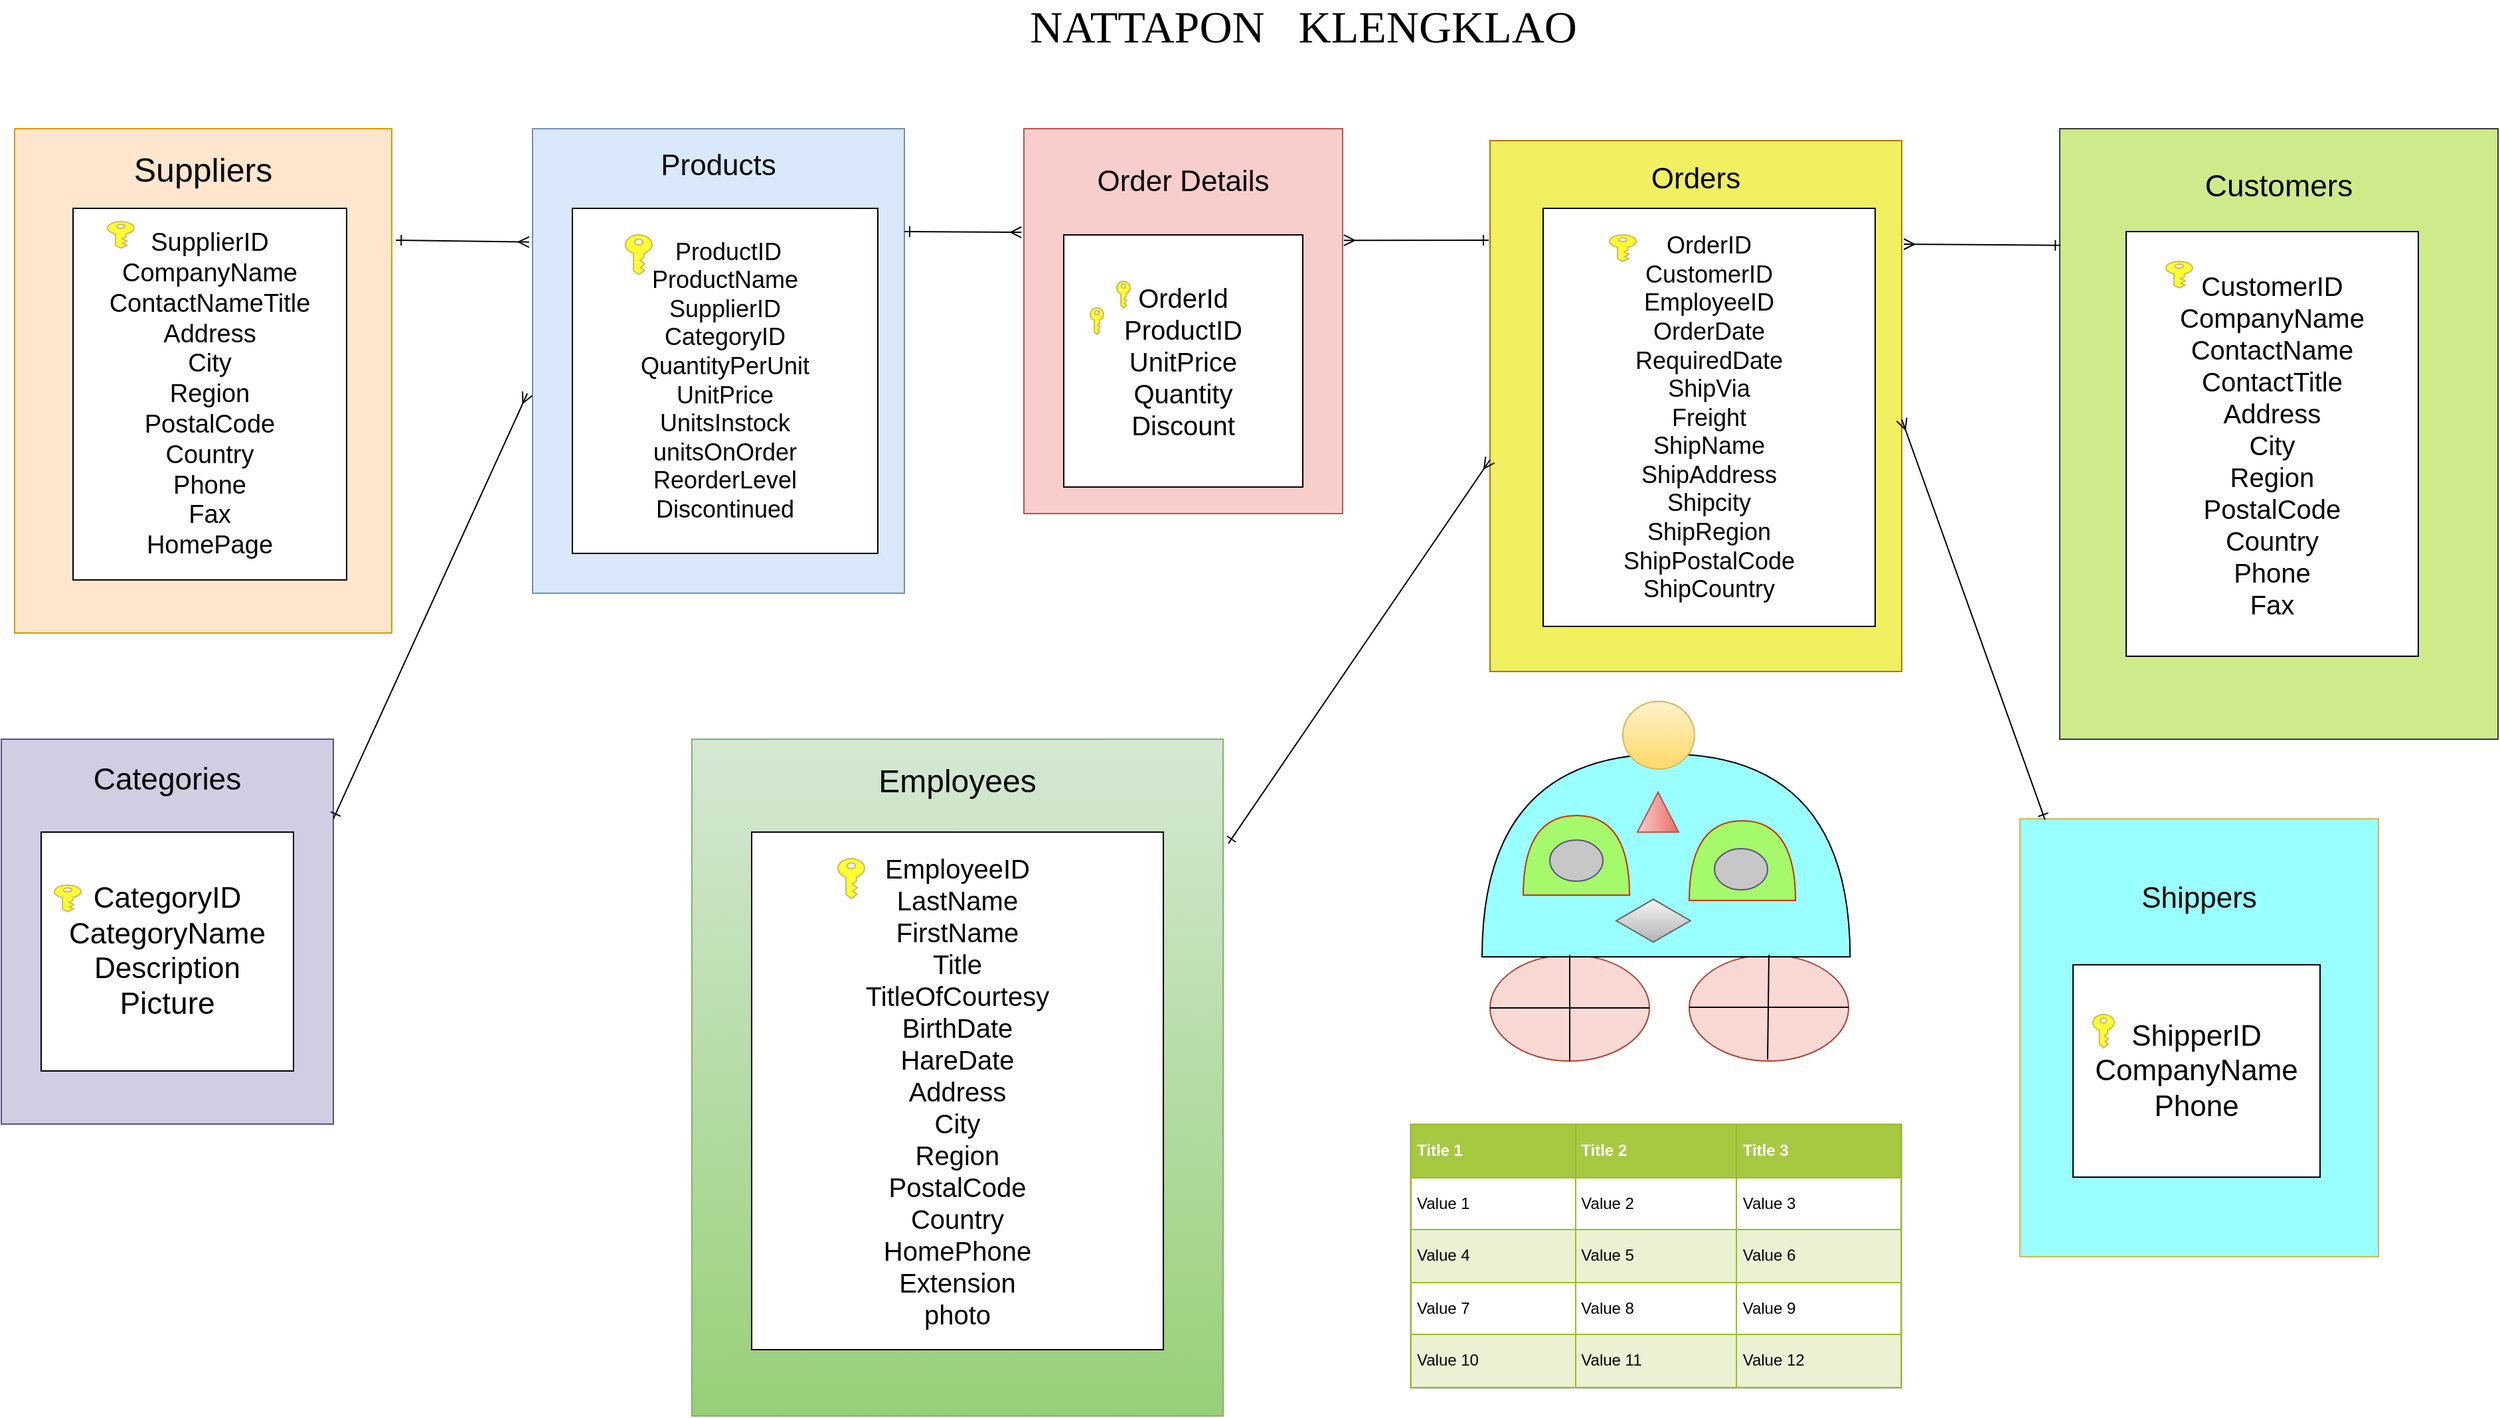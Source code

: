 <mxfile version="14.4.3" type="github">
  <diagram id="C5RBs43oDa-KdzZeNtuy" name="Page-1">
    <mxGraphModel dx="1552" dy="1932" grid="1" gridSize="10" guides="1" tooltips="1" connect="1" arrows="1" fold="1" page="1" pageScale="1" pageWidth="827" pageHeight="1169" math="0" shadow="0">
      <root>
        <mxCell id="WIyWlLk6GJQsqaUBKTNV-0" />
        <mxCell id="WIyWlLk6GJQsqaUBKTNV-1" parent="WIyWlLk6GJQsqaUBKTNV-0" />
        <mxCell id="t3ygeQTU_5rc4qZ34IZP-57" value="" style="shape=table;html=1;whiteSpace=wrap;startSize=0;container=1;collapsible=0;childLayout=tableLayout;fillColor=#cdeb8b;strokeColor=#36393d;" parent="WIyWlLk6GJQsqaUBKTNV-1" vertex="1">
          <mxGeometry x="1720" y="-1019" width="330" height="460" as="geometry" />
        </mxCell>
        <mxCell id="t3ygeQTU_5rc4qZ34IZP-58" value="" style="shape=partialRectangle;html=1;whiteSpace=wrap;collapsible=0;dropTarget=0;pointerEvents=0;fillColor=none;top=0;left=0;bottom=0;right=0;points=[[0,0.5],[1,0.5]];portConstraint=eastwest;" parent="t3ygeQTU_5rc4qZ34IZP-57" vertex="1">
          <mxGeometry width="330" height="460" as="geometry" />
        </mxCell>
        <mxCell id="t3ygeQTU_5rc4qZ34IZP-59" value="&lt;font&gt;&lt;font&gt;&lt;font style=&quot;font-size: 23px&quot;&gt;Customers&lt;br&gt;&lt;/font&gt;&lt;br&gt;&lt;br&gt;&lt;br&gt;&lt;br&gt;&lt;br&gt;&lt;br&gt;&lt;br&gt;&lt;br&gt;&lt;br&gt;&lt;br&gt;&lt;/font&gt;&lt;br&gt;&lt;br&gt;&lt;br&gt;&lt;br&gt;&lt;br&gt;&lt;br&gt;&lt;br&gt;&lt;br&gt;&lt;br&gt;&lt;br&gt;&lt;br&gt;&lt;br&gt;&lt;br&gt;&lt;br&gt;&lt;br&gt;&lt;br&gt;&lt;/font&gt;" style="shape=partialRectangle;html=1;whiteSpace=wrap;connectable=0;overflow=hidden;fillColor=none;top=0;left=0;bottom=0;right=0;" parent="t3ygeQTU_5rc4qZ34IZP-58" vertex="1">
          <mxGeometry width="330" height="460" as="geometry" />
        </mxCell>
        <mxCell id="t3ygeQTU_5rc4qZ34IZP-51" value="" style="shape=table;html=1;whiteSpace=wrap;startSize=0;container=1;collapsible=0;childLayout=tableLayout;fillColor=#f8cecc;strokeColor=#b85450;" parent="WIyWlLk6GJQsqaUBKTNV-1" vertex="1">
          <mxGeometry x="940" y="-1019" width="240" height="290" as="geometry" />
        </mxCell>
        <mxCell id="t3ygeQTU_5rc4qZ34IZP-52" value="" style="shape=partialRectangle;html=1;whiteSpace=wrap;collapsible=0;dropTarget=0;pointerEvents=0;fillColor=none;top=0;left=0;bottom=0;right=0;points=[[0,0.5],[1,0.5]];portConstraint=eastwest;" parent="t3ygeQTU_5rc4qZ34IZP-51" vertex="1">
          <mxGeometry width="240" height="290" as="geometry" />
        </mxCell>
        <mxCell id="t3ygeQTU_5rc4qZ34IZP-53" value="&lt;font style=&quot;font-size: 22px&quot;&gt;Order Details&lt;br&gt;&lt;br&gt;&lt;br&gt;&lt;br&gt;&lt;br&gt;&lt;br&gt;&lt;br&gt;&lt;br&gt;&lt;br&gt;&lt;/font&gt;" style="shape=partialRectangle;html=1;whiteSpace=wrap;connectable=0;overflow=hidden;fillColor=none;top=0;left=0;bottom=0;right=0;" parent="t3ygeQTU_5rc4qZ34IZP-52" vertex="1">
          <mxGeometry width="240" height="290" as="geometry" />
        </mxCell>
        <mxCell id="t3ygeQTU_5rc4qZ34IZP-42" value="" style="shape=table;html=1;whiteSpace=wrap;startSize=0;container=1;collapsible=0;childLayout=tableLayout;fillColor=#ffe6cc;strokeColor=#d79b00;" parent="WIyWlLk6GJQsqaUBKTNV-1" vertex="1">
          <mxGeometry x="180" y="-1019" width="284" height="380" as="geometry" />
        </mxCell>
        <mxCell id="t3ygeQTU_5rc4qZ34IZP-43" value="" style="shape=partialRectangle;html=1;whiteSpace=wrap;collapsible=0;dropTarget=0;pointerEvents=0;fillColor=none;top=0;left=0;bottom=0;right=0;points=[[0,0.5],[1,0.5]];portConstraint=eastwest;" parent="t3ygeQTU_5rc4qZ34IZP-42" vertex="1">
          <mxGeometry width="284" height="380" as="geometry" />
        </mxCell>
        <mxCell id="t3ygeQTU_5rc4qZ34IZP-44" value="&lt;font style=&quot;font-size: 25px&quot;&gt;Suppliers&lt;br&gt;&lt;br&gt;&lt;br&gt;&lt;/font&gt;&lt;br&gt;&lt;br&gt;&lt;br&gt;&lt;br&gt;&lt;br&gt;&lt;br&gt;&lt;br&gt;&lt;br&gt;&lt;br&gt;&lt;br&gt;&lt;br&gt;&lt;br&gt;&lt;br&gt;&lt;br&gt;&lt;br&gt;&lt;br&gt;&lt;br&gt;&lt;br&gt;" style="shape=partialRectangle;html=1;whiteSpace=wrap;connectable=0;overflow=hidden;fillColor=none;top=0;left=0;bottom=0;right=0;" parent="t3ygeQTU_5rc4qZ34IZP-43" vertex="1">
          <mxGeometry width="284" height="380" as="geometry" />
        </mxCell>
        <mxCell id="t3ygeQTU_5rc4qZ34IZP-39" value="" style="shape=table;html=1;whiteSpace=wrap;startSize=0;container=1;collapsible=0;childLayout=tableLayout;strokeColor=#BD7000;fontColor=#ffffff;fillColor=#F0F060;" parent="WIyWlLk6GJQsqaUBKTNV-1" vertex="1">
          <mxGeometry x="1291" y="-1010" width="310" height="400" as="geometry" />
        </mxCell>
        <mxCell id="t3ygeQTU_5rc4qZ34IZP-40" value="" style="shape=partialRectangle;html=1;whiteSpace=wrap;collapsible=0;dropTarget=0;pointerEvents=0;fillColor=none;top=0;left=0;bottom=0;right=0;points=[[0,0.5],[1,0.5]];portConstraint=eastwest;" parent="t3ygeQTU_5rc4qZ34IZP-39" vertex="1">
          <mxGeometry width="310" height="400" as="geometry" />
        </mxCell>
        <mxCell id="t3ygeQTU_5rc4qZ34IZP-41" value="&lt;font style=&quot;font-size: 22px&quot;&gt;Orders&lt;br&gt;&lt;br&gt;&lt;br&gt;&lt;br&gt;&lt;br&gt;&lt;br&gt;&lt;br&gt;&lt;br&gt;&lt;br&gt;&lt;br&gt;&lt;br&gt;&lt;br&gt;&lt;br&gt;&lt;br&gt;&lt;/font&gt;" style="shape=partialRectangle;html=1;whiteSpace=wrap;connectable=0;overflow=hidden;fillColor=none;top=0;left=0;bottom=0;right=0;" parent="t3ygeQTU_5rc4qZ34IZP-40" vertex="1">
          <mxGeometry width="310" height="400" as="geometry" />
        </mxCell>
        <mxCell id="t3ygeQTU_5rc4qZ34IZP-32" value="" style="shape=table;html=1;whiteSpace=wrap;startSize=0;container=1;collapsible=0;childLayout=tableLayout;fillColor=#dae8fc;strokeColor=#6c8ebf;" parent="WIyWlLk6GJQsqaUBKTNV-1" vertex="1">
          <mxGeometry x="570" y="-1019" width="280" height="350" as="geometry" />
        </mxCell>
        <mxCell id="t3ygeQTU_5rc4qZ34IZP-33" value="" style="shape=partialRectangle;html=1;whiteSpace=wrap;collapsible=0;dropTarget=0;pointerEvents=0;fillColor=none;top=0;left=0;bottom=0;right=0;points=[[0,0.5],[1,0.5]];portConstraint=eastwest;" parent="t3ygeQTU_5rc4qZ34IZP-32" vertex="1">
          <mxGeometry width="280" height="350" as="geometry" />
        </mxCell>
        <mxCell id="t3ygeQTU_5rc4qZ34IZP-34" value="&lt;font&gt;&lt;font style=&quot;font-size: 22px&quot;&gt;Products&lt;br&gt;&lt;br&gt;&lt;br&gt;&lt;br&gt;&lt;/font&gt;&lt;br&gt;&lt;br&gt;&lt;br&gt;&lt;br&gt;&lt;br&gt;&lt;br&gt;&lt;br&gt;&lt;br&gt;&lt;br&gt;&lt;br&gt;&lt;br&gt;&lt;br&gt;&lt;br&gt;&lt;br&gt;&lt;br&gt;&lt;/font&gt;" style="shape=partialRectangle;html=1;whiteSpace=wrap;connectable=0;overflow=hidden;fillColor=none;top=0;left=0;bottom=0;right=0;" parent="t3ygeQTU_5rc4qZ34IZP-33" vertex="1">
          <mxGeometry width="280" height="350" as="geometry" />
        </mxCell>
        <mxCell id="t3ygeQTU_5rc4qZ34IZP-22" value="" style="shape=table;html=1;whiteSpace=wrap;startSize=0;container=1;collapsible=0;childLayout=tableLayout;" parent="WIyWlLk6GJQsqaUBKTNV-1" vertex="1">
          <mxGeometry x="224" y="-959" width="206" height="280" as="geometry" />
        </mxCell>
        <mxCell id="t3ygeQTU_5rc4qZ34IZP-25" value="" style="shape=partialRectangle;html=1;whiteSpace=wrap;collapsible=0;dropTarget=0;pointerEvents=0;fillColor=none;top=0;left=0;bottom=0;right=0;points=[[0,0.5],[1,0.5]];portConstraint=eastwest;" parent="t3ygeQTU_5rc4qZ34IZP-22" vertex="1">
          <mxGeometry width="206" height="280" as="geometry" />
        </mxCell>
        <mxCell id="t3ygeQTU_5rc4qZ34IZP-26" value="&lt;font style=&quot;font-size: 19px&quot;&gt;SupplierID&lt;br&gt;CompanyName&lt;br&gt;ContactNameTitle&lt;br&gt;Address&lt;br&gt;City&lt;br&gt;Region&lt;br&gt;PostalCode&lt;br&gt;Country&lt;br&gt;Phone&lt;br&gt;Fax&lt;br&gt;HomePage&lt;/font&gt;" style="shape=partialRectangle;html=1;whiteSpace=wrap;connectable=0;overflow=hidden;fillColor=none;top=0;left=0;bottom=0;right=0;" parent="t3ygeQTU_5rc4qZ34IZP-25" vertex="1">
          <mxGeometry width="206" height="280" as="geometry" />
        </mxCell>
        <mxCell id="t3ygeQTU_5rc4qZ34IZP-1" value="" style="pointerEvents=1;shadow=0;dashed=0;html=1;strokeColor=#d6b656;labelPosition=center;verticalLabelPosition=bottom;verticalAlign=top;outlineConnect=0;align=center;shape=mxgraph.office.security.key_permissions;fillColor=#FFFF33;rotation=0;" parent="WIyWlLk6GJQsqaUBKTNV-1" vertex="1">
          <mxGeometry x="250" y="-949" width="20" height="20" as="geometry" />
        </mxCell>
        <mxCell id="t3ygeQTU_5rc4qZ34IZP-27" value="" style="shape=table;html=1;whiteSpace=wrap;startSize=0;container=1;collapsible=0;childLayout=tableLayout;" parent="WIyWlLk6GJQsqaUBKTNV-1" vertex="1">
          <mxGeometry x="600" y="-959" width="230" height="260" as="geometry" />
        </mxCell>
        <mxCell id="t3ygeQTU_5rc4qZ34IZP-28" value="" style="shape=partialRectangle;html=1;whiteSpace=wrap;collapsible=0;dropTarget=0;pointerEvents=0;fillColor=none;top=0;left=0;bottom=0;right=0;points=[[0,0.5],[1,0.5]];portConstraint=eastwest;" parent="t3ygeQTU_5rc4qZ34IZP-27" vertex="1">
          <mxGeometry width="230" height="260" as="geometry" />
        </mxCell>
        <mxCell id="t3ygeQTU_5rc4qZ34IZP-29" value="&lt;font style=&quot;font-size: 18px&quot;&gt;&amp;nbsp;&lt;font style=&quot;font-size: 18px&quot;&gt;ProductID&lt;br&gt;ProductName&lt;br&gt;SupplierID&lt;br&gt;CategoryID&lt;br&gt;QuantityPerUnit&lt;br&gt;UnitPrice&lt;br&gt;UnitsInstock&lt;br&gt;unitsOnOrder&lt;br&gt;ReorderLevel&lt;br&gt;Discontinued&lt;/font&gt;&lt;/font&gt;" style="shape=partialRectangle;html=1;whiteSpace=wrap;connectable=0;overflow=hidden;fillColor=none;top=0;left=0;bottom=0;right=0;" parent="t3ygeQTU_5rc4qZ34IZP-28" vertex="1">
          <mxGeometry width="230" height="260" as="geometry" />
        </mxCell>
        <mxCell id="t3ygeQTU_5rc4qZ34IZP-30" value="" style="pointerEvents=1;shadow=0;dashed=0;html=1;strokeColor=#d6b656;labelPosition=center;verticalLabelPosition=bottom;verticalAlign=top;outlineConnect=0;align=center;shape=mxgraph.office.security.key_permissions;fillColor=#FFFF33;rotation=0;" parent="WIyWlLk6GJQsqaUBKTNV-1" vertex="1">
          <mxGeometry x="640" y="-939" width="20" height="30" as="geometry" />
        </mxCell>
        <mxCell id="t3ygeQTU_5rc4qZ34IZP-35" value="" style="shape=table;html=1;whiteSpace=wrap;startSize=0;container=1;collapsible=0;childLayout=tableLayout;" parent="WIyWlLk6GJQsqaUBKTNV-1" vertex="1">
          <mxGeometry x="1331" y="-959" width="250" height="315" as="geometry" />
        </mxCell>
        <mxCell id="t3ygeQTU_5rc4qZ34IZP-36" value="" style="shape=partialRectangle;html=1;whiteSpace=wrap;collapsible=0;dropTarget=0;pointerEvents=0;fillColor=none;top=0;left=0;bottom=0;right=0;points=[[0,0.5],[1,0.5]];portConstraint=eastwest;" parent="t3ygeQTU_5rc4qZ34IZP-35" vertex="1">
          <mxGeometry width="250" height="315" as="geometry" />
        </mxCell>
        <mxCell id="t3ygeQTU_5rc4qZ34IZP-37" value="&lt;font style=&quot;font-size: 18px&quot;&gt;OrderID&lt;br&gt;CustomerID&lt;br&gt;EmployeeID&lt;br&gt;OrderDate&lt;br&gt;RequiredDate&lt;br&gt;ShipVia&lt;br&gt;Freight&lt;br&gt;ShipName&lt;br&gt;ShipAddress&lt;br&gt;Shipcity&lt;br&gt;ShipRegion&lt;br&gt;ShipPostalCode&lt;br&gt;ShipCountry&lt;/font&gt;" style="shape=partialRectangle;html=1;whiteSpace=wrap;connectable=0;overflow=hidden;fillColor=none;top=0;left=0;bottom=0;right=0;" parent="t3ygeQTU_5rc4qZ34IZP-36" vertex="1">
          <mxGeometry width="250" height="315" as="geometry" />
        </mxCell>
        <mxCell id="t3ygeQTU_5rc4qZ34IZP-38" value="" style="pointerEvents=1;shadow=0;dashed=0;html=1;strokeColor=#d6b656;labelPosition=center;verticalLabelPosition=bottom;verticalAlign=top;outlineConnect=0;align=center;shape=mxgraph.office.security.key_permissions;fillColor=#FFFF33;rotation=0;" parent="WIyWlLk6GJQsqaUBKTNV-1" vertex="1">
          <mxGeometry x="1381" y="-939" width="20" height="20" as="geometry" />
        </mxCell>
        <mxCell id="t3ygeQTU_5rc4qZ34IZP-46" value="" style="shape=table;html=1;whiteSpace=wrap;startSize=0;container=1;collapsible=0;childLayout=tableLayout;" parent="WIyWlLk6GJQsqaUBKTNV-1" vertex="1">
          <mxGeometry x="970" y="-939" width="180" height="190" as="geometry" />
        </mxCell>
        <mxCell id="t3ygeQTU_5rc4qZ34IZP-47" value="" style="shape=partialRectangle;html=1;whiteSpace=wrap;collapsible=0;dropTarget=0;pointerEvents=0;fillColor=none;top=0;left=0;bottom=0;right=0;points=[[0,0.5],[1,0.5]];portConstraint=eastwest;" parent="t3ygeQTU_5rc4qZ34IZP-46" vertex="1">
          <mxGeometry width="180" height="190" as="geometry" />
        </mxCell>
        <mxCell id="t3ygeQTU_5rc4qZ34IZP-48" value="&lt;font style=&quot;font-size: 20px&quot;&gt;OrderId&lt;br&gt;ProductID&lt;br&gt;UnitPrice&lt;br&gt;Quantity&lt;br&gt;Discount&lt;/font&gt;" style="shape=partialRectangle;html=1;whiteSpace=wrap;connectable=0;overflow=hidden;fillColor=none;top=0;left=0;bottom=0;right=0;" parent="t3ygeQTU_5rc4qZ34IZP-47" vertex="1">
          <mxGeometry width="180" height="190" as="geometry" />
        </mxCell>
        <mxCell id="t3ygeQTU_5rc4qZ34IZP-49" value="" style="pointerEvents=1;shadow=0;dashed=0;html=1;strokeColor=#d6b656;labelPosition=center;verticalLabelPosition=bottom;verticalAlign=top;outlineConnect=0;align=center;shape=mxgraph.office.security.key_permissions;fillColor=#FFFF33;rotation=0;" parent="WIyWlLk6GJQsqaUBKTNV-1" vertex="1">
          <mxGeometry x="1010" y="-904" width="10" height="20" as="geometry" />
        </mxCell>
        <mxCell id="t3ygeQTU_5rc4qZ34IZP-50" value="" style="pointerEvents=1;shadow=0;dashed=0;html=1;strokeColor=#d6b656;labelPosition=center;verticalLabelPosition=bottom;verticalAlign=top;outlineConnect=0;align=center;shape=mxgraph.office.security.key_permissions;fillColor=#FFFF33;rotation=0;" parent="WIyWlLk6GJQsqaUBKTNV-1" vertex="1">
          <mxGeometry x="990" y="-884" width="10" height="20" as="geometry" />
        </mxCell>
        <mxCell id="t3ygeQTU_5rc4qZ34IZP-54" value="" style="shape=table;html=1;whiteSpace=wrap;startSize=0;container=1;collapsible=0;childLayout=tableLayout;" parent="WIyWlLk6GJQsqaUBKTNV-1" vertex="1">
          <mxGeometry x="1770" y="-941.5" width="220" height="320" as="geometry" />
        </mxCell>
        <mxCell id="t3ygeQTU_5rc4qZ34IZP-55" value="" style="shape=partialRectangle;html=1;whiteSpace=wrap;collapsible=0;dropTarget=0;pointerEvents=0;fillColor=none;top=0;left=0;bottom=0;right=0;points=[[0,0.5],[1,0.5]];portConstraint=eastwest;" parent="t3ygeQTU_5rc4qZ34IZP-54" vertex="1">
          <mxGeometry width="220" height="320" as="geometry" />
        </mxCell>
        <mxCell id="t3ygeQTU_5rc4qZ34IZP-56" value="&lt;font style=&quot;font-size: 20px&quot;&gt;CustomerID&lt;br&gt;CompanyName&lt;br&gt;ContactName&lt;br&gt;ContactTitle&lt;br&gt;Address&lt;br&gt;City&lt;br&gt;Region&lt;br&gt;PostalCode&lt;br&gt;Country&lt;br&gt;Phone&lt;br&gt;Fax&lt;/font&gt;" style="shape=partialRectangle;html=1;whiteSpace=wrap;connectable=0;overflow=hidden;fillColor=none;top=0;left=0;bottom=0;right=0;" parent="t3ygeQTU_5rc4qZ34IZP-55" vertex="1">
          <mxGeometry width="220" height="320" as="geometry" />
        </mxCell>
        <mxCell id="t3ygeQTU_5rc4qZ34IZP-60" value="" style="pointerEvents=1;shadow=0;dashed=0;html=1;strokeColor=#d6b656;labelPosition=center;verticalLabelPosition=bottom;verticalAlign=top;outlineConnect=0;align=center;shape=mxgraph.office.security.key_permissions;fillColor=#FFFF33;rotation=0;" parent="WIyWlLk6GJQsqaUBKTNV-1" vertex="1">
          <mxGeometry x="1800" y="-919" width="20" height="20" as="geometry" />
        </mxCell>
        <mxCell id="CzJj4sPSurfQgOKD12u9-1" value="" style="shape=table;html=1;whiteSpace=wrap;startSize=0;container=1;collapsible=0;childLayout=tableLayout;fillColor=#d0cee2;strokeColor=#56517e;" vertex="1" parent="WIyWlLk6GJQsqaUBKTNV-1">
          <mxGeometry x="170" y="-559" width="250" height="290" as="geometry" />
        </mxCell>
        <mxCell id="CzJj4sPSurfQgOKD12u9-2" value="" style="shape=partialRectangle;html=1;whiteSpace=wrap;collapsible=0;dropTarget=0;pointerEvents=0;fillColor=none;top=0;left=0;bottom=0;right=0;points=[[0,0.5],[1,0.5]];portConstraint=eastwest;" vertex="1" parent="CzJj4sPSurfQgOKD12u9-1">
          <mxGeometry width="250" height="290" as="geometry" />
        </mxCell>
        <mxCell id="CzJj4sPSurfQgOKD12u9-3" value="&lt;font&gt;&lt;font style=&quot;font-size: 23px&quot;&gt;Categories&lt;br&gt;&lt;/font&gt;&lt;br&gt;&lt;br&gt;&lt;br&gt;&lt;br&gt;&lt;br&gt;&lt;br&gt;&lt;br&gt;&lt;br&gt;&lt;br&gt;&lt;br&gt;&lt;br&gt;&lt;br&gt;&lt;br&gt;&lt;br&gt;&lt;br&gt;&lt;br&gt;&lt;/font&gt;" style="shape=partialRectangle;html=1;whiteSpace=wrap;connectable=0;overflow=hidden;fillColor=none;top=0;left=0;bottom=0;right=0;" vertex="1" parent="CzJj4sPSurfQgOKD12u9-2">
          <mxGeometry width="250" height="290" as="geometry" />
        </mxCell>
        <mxCell id="CzJj4sPSurfQgOKD12u9-4" value="" style="shape=table;html=1;whiteSpace=wrap;startSize=0;container=1;collapsible=0;childLayout=tableLayout;" vertex="1" parent="WIyWlLk6GJQsqaUBKTNV-1">
          <mxGeometry x="200" y="-489" width="190" height="180" as="geometry" />
        </mxCell>
        <mxCell id="CzJj4sPSurfQgOKD12u9-5" value="" style="shape=partialRectangle;html=1;whiteSpace=wrap;collapsible=0;dropTarget=0;pointerEvents=0;fillColor=none;top=0;left=0;bottom=0;right=0;points=[[0,0.5],[1,0.5]];portConstraint=eastwest;" vertex="1" parent="CzJj4sPSurfQgOKD12u9-4">
          <mxGeometry width="190" height="180" as="geometry" />
        </mxCell>
        <mxCell id="CzJj4sPSurfQgOKD12u9-6" value="&lt;font&gt;&lt;span style=&quot;text-align: left&quot;&gt;&lt;font style=&quot;font-size: 22px&quot;&gt;CategoryID&lt;/font&gt;&lt;/span&gt;&lt;br&gt;&lt;span style=&quot;text-align: left&quot;&gt;&lt;font style=&quot;font-size: 22px&quot;&gt;CategoryName&lt;/font&gt;&lt;/span&gt;&lt;br&gt;&lt;span style=&quot;text-align: left&quot;&gt;&lt;font style=&quot;font-size: 22px&quot;&gt;Description&lt;/font&gt;&lt;/span&gt;&lt;br&gt;&lt;span style=&quot;text-align: left&quot;&gt;&lt;font style=&quot;font-size: 23px&quot;&gt;Picture&lt;/font&gt;&lt;/span&gt;&lt;br&gt;&lt;/font&gt;" style="shape=partialRectangle;html=1;whiteSpace=wrap;connectable=0;overflow=hidden;fillColor=none;top=0;left=0;bottom=0;right=0;" vertex="1" parent="CzJj4sPSurfQgOKD12u9-5">
          <mxGeometry width="190" height="180" as="geometry" />
        </mxCell>
        <mxCell id="CzJj4sPSurfQgOKD12u9-7" value="" style="pointerEvents=1;shadow=0;dashed=0;html=1;strokeColor=#d6b656;labelPosition=center;verticalLabelPosition=bottom;verticalAlign=top;outlineConnect=0;align=center;shape=mxgraph.office.security.key_permissions;fillColor=#FFFF33;rotation=0;" vertex="1" parent="WIyWlLk6GJQsqaUBKTNV-1">
          <mxGeometry x="210" y="-449" width="20" height="20" as="geometry" />
        </mxCell>
        <mxCell id="CzJj4sPSurfQgOKD12u9-9" value="" style="shape=table;html=1;whiteSpace=wrap;startSize=0;container=1;collapsible=0;childLayout=tableLayout;gradientColor=#97d077;fillColor=#d5e8d4;strokeColor=#82b366;" vertex="1" parent="WIyWlLk6GJQsqaUBKTNV-1">
          <mxGeometry x="690" y="-559" width="400" height="510" as="geometry" />
        </mxCell>
        <mxCell id="CzJj4sPSurfQgOKD12u9-10" value="" style="shape=partialRectangle;html=1;whiteSpace=wrap;collapsible=0;dropTarget=0;pointerEvents=0;fillColor=none;top=0;left=0;bottom=0;right=0;points=[[0,0.5],[1,0.5]];portConstraint=eastwest;" vertex="1" parent="CzJj4sPSurfQgOKD12u9-9">
          <mxGeometry width="400" height="510" as="geometry" />
        </mxCell>
        <mxCell id="CzJj4sPSurfQgOKD12u9-11" value="&lt;font&gt;&lt;font style=&quot;font-size: 24px&quot;&gt;Employees&lt;br&gt;&lt;br&gt;&lt;br&gt;&lt;br&gt;&lt;/font&gt;&lt;br&gt;&lt;br&gt;&lt;br&gt;&lt;br&gt;&lt;br&gt;&lt;br&gt;&lt;br&gt;&lt;br&gt;&lt;br&gt;&lt;br&gt;&lt;br&gt;&lt;br&gt;&lt;br&gt;&lt;br&gt;&lt;br&gt;&lt;br&gt;&lt;br&gt;&lt;br&gt;&lt;br&gt;&lt;br&gt;&lt;br&gt;&lt;br&gt;&lt;br&gt;&lt;br&gt;&lt;br&gt;&lt;/font&gt;" style="shape=partialRectangle;html=1;whiteSpace=wrap;connectable=0;overflow=hidden;fillColor=none;top=0;left=0;bottom=0;right=0;" vertex="1" parent="CzJj4sPSurfQgOKD12u9-10">
          <mxGeometry width="400" height="510" as="geometry" />
        </mxCell>
        <mxCell id="CzJj4sPSurfQgOKD12u9-12" value="" style="shape=table;html=1;whiteSpace=wrap;startSize=0;container=1;collapsible=0;childLayout=tableLayout;" vertex="1" parent="WIyWlLk6GJQsqaUBKTNV-1">
          <mxGeometry x="735" y="-489" width="310" height="390" as="geometry" />
        </mxCell>
        <mxCell id="CzJj4sPSurfQgOKD12u9-13" value="" style="shape=partialRectangle;html=1;whiteSpace=wrap;collapsible=0;dropTarget=0;pointerEvents=0;fillColor=none;top=0;left=0;bottom=0;right=0;points=[[0,0.5],[1,0.5]];portConstraint=eastwest;" vertex="1" parent="CzJj4sPSurfQgOKD12u9-12">
          <mxGeometry width="310" height="390" as="geometry" />
        </mxCell>
        <mxCell id="CzJj4sPSurfQgOKD12u9-14" value="&lt;font style=&quot;font-size: 20px&quot;&gt;&lt;span style=&quot;text-align: left&quot;&gt;EmployeeID&lt;br&gt;&lt;/span&gt;&lt;span style=&quot;text-align: left&quot;&gt;LastName&lt;br&gt;&lt;/span&gt;&lt;span style=&quot;text-align: left&quot;&gt;FirstName&lt;br&gt;&lt;/span&gt;&lt;span style=&quot;text-align: left&quot;&gt;Title&lt;br&gt;&lt;/span&gt;&lt;span style=&quot;text-align: left&quot;&gt;TitleOfCourtesy&lt;br&gt;&lt;/span&gt;&lt;span style=&quot;text-align: left&quot;&gt;BirthDate&lt;br&gt;&lt;/span&gt;&lt;span style=&quot;text-align: left&quot;&gt;HareDate&lt;br&gt;&lt;/span&gt;&lt;span style=&quot;text-align: left&quot;&gt;Address&lt;br&gt;&lt;/span&gt;&lt;span style=&quot;text-align: left&quot;&gt;City&lt;br&gt;&lt;/span&gt;&lt;span style=&quot;text-align: left&quot;&gt;Region&lt;br&gt;&lt;/span&gt;&lt;span style=&quot;text-align: left&quot;&gt;PostalCode&lt;br&gt;&lt;/span&gt;&lt;span style=&quot;text-align: left&quot;&gt;Country&lt;br&gt;&lt;/span&gt;&lt;span style=&quot;text-align: left&quot;&gt;HomePhone&lt;br&gt;&lt;/span&gt;&lt;span style=&quot;text-align: left&quot;&gt;Extension&lt;br&gt;&lt;/span&gt;&lt;span style=&quot;text-align: left&quot;&gt;photo&lt;/span&gt;&lt;/font&gt;&lt;span style=&quot;font-weight: 700 ; text-align: left&quot;&gt;&lt;br&gt;&lt;/span&gt;" style="shape=partialRectangle;html=1;whiteSpace=wrap;connectable=0;overflow=hidden;fillColor=none;top=0;left=0;bottom=0;right=0;" vertex="1" parent="CzJj4sPSurfQgOKD12u9-13">
          <mxGeometry width="310" height="390" as="geometry" />
        </mxCell>
        <mxCell id="CzJj4sPSurfQgOKD12u9-15" value="" style="pointerEvents=1;shadow=0;dashed=0;html=1;strokeColor=#d6b656;labelPosition=center;verticalLabelPosition=bottom;verticalAlign=top;outlineConnect=0;align=center;shape=mxgraph.office.security.key_permissions;fillColor=#FFFF33;rotation=0;" vertex="1" parent="WIyWlLk6GJQsqaUBKTNV-1">
          <mxGeometry x="800" y="-469" width="20" height="30" as="geometry" />
        </mxCell>
        <mxCell id="CzJj4sPSurfQgOKD12u9-16" value="" style="shape=table;html=1;whiteSpace=wrap;startSize=0;container=1;collapsible=0;childLayout=tableLayout;strokeColor=#d6b656;fillColor=#99FFFF;" vertex="1" parent="WIyWlLk6GJQsqaUBKTNV-1">
          <mxGeometry x="1690" y="-499" width="270" height="330" as="geometry" />
        </mxCell>
        <mxCell id="CzJj4sPSurfQgOKD12u9-17" value="" style="shape=partialRectangle;html=1;whiteSpace=wrap;collapsible=0;dropTarget=0;pointerEvents=0;fillColor=none;top=0;left=0;bottom=0;right=0;points=[[0,0.5],[1,0.5]];portConstraint=eastwest;" vertex="1" parent="CzJj4sPSurfQgOKD12u9-16">
          <mxGeometry width="270" height="330" as="geometry" />
        </mxCell>
        <mxCell id="CzJj4sPSurfQgOKD12u9-18" value="&lt;font style=&quot;font-size: 22px&quot;&gt;Shippers&lt;br&gt;&lt;br&gt;&lt;br&gt;&lt;br&gt;&lt;br&gt;&lt;br&gt;&lt;br&gt;&lt;br&gt;&lt;br&gt;&lt;/font&gt;" style="shape=partialRectangle;html=1;whiteSpace=wrap;connectable=0;overflow=hidden;fillColor=none;top=0;left=0;bottom=0;right=0;" vertex="1" parent="CzJj4sPSurfQgOKD12u9-17">
          <mxGeometry width="270" height="330" as="geometry" />
        </mxCell>
        <mxCell id="CzJj4sPSurfQgOKD12u9-19" value="" style="shape=table;html=1;whiteSpace=wrap;startSize=0;container=1;collapsible=0;childLayout=tableLayout;" vertex="1" parent="WIyWlLk6GJQsqaUBKTNV-1">
          <mxGeometry x="1730" y="-389" width="186" height="160" as="geometry" />
        </mxCell>
        <mxCell id="CzJj4sPSurfQgOKD12u9-20" value="" style="shape=partialRectangle;html=1;whiteSpace=wrap;collapsible=0;dropTarget=0;pointerEvents=0;fillColor=none;top=0;left=0;bottom=0;right=0;points=[[0,0.5],[1,0.5]];portConstraint=eastwest;" vertex="1" parent="CzJj4sPSurfQgOKD12u9-19">
          <mxGeometry width="186" height="160" as="geometry" />
        </mxCell>
        <mxCell id="CzJj4sPSurfQgOKD12u9-21" value="&lt;font style=&quot;font-size: 22px&quot;&gt;ShipperID&lt;br&gt;CompanyName&lt;br&gt;Phone&lt;/font&gt;" style="shape=partialRectangle;html=1;whiteSpace=wrap;connectable=0;overflow=hidden;fillColor=none;top=0;left=0;bottom=0;right=0;align=center;" vertex="1" parent="CzJj4sPSurfQgOKD12u9-20">
          <mxGeometry width="186" height="160" as="geometry" />
        </mxCell>
        <mxCell id="CzJj4sPSurfQgOKD12u9-22" value="" style="pointerEvents=1;shadow=0;dashed=0;html=1;strokeColor=#d6b656;labelPosition=center;verticalLabelPosition=bottom;verticalAlign=top;outlineConnect=0;align=center;shape=mxgraph.office.security.key_permissions;fillColor=#FFFF33;rotation=0;" vertex="1" parent="WIyWlLk6GJQsqaUBKTNV-1">
          <mxGeometry x="1745" y="-351.5" width="16" height="25" as="geometry" />
        </mxCell>
        <mxCell id="CzJj4sPSurfQgOKD12u9-24" value="" style="endArrow=ERmany;html=1;endFill=0;startArrow=ERone;startFill=0;exitX=1.011;exitY=0.221;exitDx=0;exitDy=0;exitPerimeter=0;entryX=-0.009;entryY=0.244;entryDx=0;entryDy=0;entryPerimeter=0;" edge="1" parent="WIyWlLk6GJQsqaUBKTNV-1" source="t3ygeQTU_5rc4qZ34IZP-43" target="t3ygeQTU_5rc4qZ34IZP-33">
          <mxGeometry width="50" height="50" relative="1" as="geometry">
            <mxPoint x="530" y="-559" as="sourcePoint" />
            <mxPoint x="580" y="-934" as="targetPoint" />
          </mxGeometry>
        </mxCell>
        <mxCell id="CzJj4sPSurfQgOKD12u9-25" value="" style="endArrow=ERmany;html=1;endFill=0;startArrow=ERone;startFill=0;exitX=1.011;exitY=0.221;exitDx=0;exitDy=0;exitPerimeter=0;entryX=-0.014;entryY=0.57;entryDx=0;entryDy=0;entryPerimeter=0;rounded=1;" edge="1" parent="WIyWlLk6GJQsqaUBKTNV-1" target="t3ygeQTU_5rc4qZ34IZP-33">
          <mxGeometry width="50" height="50" relative="1" as="geometry">
            <mxPoint x="420.004" y="-499" as="sourcePoint" />
            <mxPoint x="520.36" y="-497.58" as="targetPoint" />
          </mxGeometry>
        </mxCell>
        <mxCell id="CzJj4sPSurfQgOKD12u9-26" value="" style="endArrow=ERmany;html=1;endFill=0;startArrow=ERone;startFill=0;exitX=1.011;exitY=0.221;exitDx=0;exitDy=0;exitPerimeter=0;entryX=-0.008;entryY=0.269;entryDx=0;entryDy=0;entryPerimeter=0;" edge="1" parent="WIyWlLk6GJQsqaUBKTNV-1" target="t3ygeQTU_5rc4qZ34IZP-52">
          <mxGeometry width="50" height="50" relative="1" as="geometry">
            <mxPoint x="850.004" y="-941.5" as="sourcePoint" />
            <mxPoint x="930" y="-940.5" as="targetPoint" />
          </mxGeometry>
        </mxCell>
        <mxCell id="CzJj4sPSurfQgOKD12u9-27" value="" style="endArrow=ERmany;html=1;endFill=0;startArrow=ERone;startFill=0;entryX=1.004;entryY=0.29;entryDx=0;entryDy=0;entryPerimeter=0;" edge="1" parent="WIyWlLk6GJQsqaUBKTNV-1" target="t3ygeQTU_5rc4qZ34IZP-52">
          <mxGeometry width="50" height="50" relative="1" as="geometry">
            <mxPoint x="1290" y="-935" as="sourcePoint" />
            <mxPoint x="1258.08" y="-598.49" as="targetPoint" />
          </mxGeometry>
        </mxCell>
        <mxCell id="CzJj4sPSurfQgOKD12u9-28" value="" style="endArrow=ERmany;html=1;endFill=0;startArrow=ERone;startFill=0;exitX=1.01;exitY=0.154;exitDx=0;exitDy=0;exitPerimeter=0;entryX=-0.014;entryY=0.57;entryDx=0;entryDy=0;entryPerimeter=0;rounded=1;" edge="1" parent="WIyWlLk6GJQsqaUBKTNV-1" source="CzJj4sPSurfQgOKD12u9-10">
          <mxGeometry width="50" height="50" relative="1" as="geometry">
            <mxPoint x="1144.924" y="-449" as="sourcePoint" />
            <mxPoint x="1291" y="-769.5" as="targetPoint" />
          </mxGeometry>
        </mxCell>
        <mxCell id="CzJj4sPSurfQgOKD12u9-29" value="" style="endArrow=ERmany;html=1;endFill=0;startArrow=ERone;startFill=0;entryX=1.005;entryY=0.195;entryDx=0;entryDy=0;entryPerimeter=0;exitX=0.002;exitY=0.191;exitDx=0;exitDy=0;exitPerimeter=0;" edge="1" parent="WIyWlLk6GJQsqaUBKTNV-1" source="t3ygeQTU_5rc4qZ34IZP-58" target="t3ygeQTU_5rc4qZ34IZP-40">
          <mxGeometry width="50" height="50" relative="1" as="geometry">
            <mxPoint x="1720" y="-939" as="sourcePoint" />
            <mxPoint x="1610.96" y="-938.9" as="targetPoint" />
          </mxGeometry>
        </mxCell>
        <mxCell id="CzJj4sPSurfQgOKD12u9-30" value="" style="endArrow=ERmany;html=1;endFill=0;startArrow=ERone;startFill=0;entryX=1;entryY=0.525;entryDx=0;entryDy=0;entryPerimeter=0;exitX=0.07;exitY=0.002;exitDx=0;exitDy=0;exitPerimeter=0;" edge="1" parent="WIyWlLk6GJQsqaUBKTNV-1" source="CzJj4sPSurfQgOKD12u9-17" target="t3ygeQTU_5rc4qZ34IZP-40">
          <mxGeometry width="50" height="50" relative="1" as="geometry">
            <mxPoint x="1500" y="-459" as="sourcePoint" />
            <mxPoint x="1580.0" y="-441" as="targetPoint" />
          </mxGeometry>
        </mxCell>
        <mxCell id="CzJj4sPSurfQgOKD12u9-31" value="&lt;font style=&quot;font-size: 34px&quot; face=&quot;Georgia&quot;&gt;NATTAPON&amp;nbsp; &amp;nbsp;KLENGKLAO&lt;/font&gt;" style="text;html=1;align=center;verticalAlign=middle;resizable=0;points=[];autosize=1;" vertex="1" parent="WIyWlLk6GJQsqaUBKTNV-1">
          <mxGeometry x="930" y="-1110" width="440" height="30" as="geometry" />
        </mxCell>
        <mxCell id="CzJj4sPSurfQgOKD12u9-32" value="" style="ellipse;whiteSpace=wrap;html=1;fillColor=#fad9d5;strokeColor=#ae4132;" vertex="1" parent="WIyWlLk6GJQsqaUBKTNV-1">
          <mxGeometry x="1291" y="-396.48" width="120" height="80" as="geometry" />
        </mxCell>
        <mxCell id="CzJj4sPSurfQgOKD12u9-33" value="" style="ellipse;whiteSpace=wrap;html=1;fillColor=#fad9d5;strokeColor=#ae4132;" vertex="1" parent="WIyWlLk6GJQsqaUBKTNV-1">
          <mxGeometry x="1441" y="-396.48" width="120" height="80" as="geometry" />
        </mxCell>
        <mxCell id="CzJj4sPSurfQgOKD12u9-34" value="" style="shape=or;whiteSpace=wrap;html=1;fillColor=#99FFFF;rotation=-90;" vertex="1" parent="WIyWlLk6GJQsqaUBKTNV-1">
          <mxGeometry x="1347.1" y="-610" width="152.93" height="277.12" as="geometry" />
        </mxCell>
        <mxCell id="CzJj4sPSurfQgOKD12u9-35" value="" style="shape=or;whiteSpace=wrap;html=1;strokeColor=#C73500;fontColor=#ffffff;rotation=-90;fillColor=#A4FA6B;" vertex="1" parent="WIyWlLk6GJQsqaUBKTNV-1">
          <mxGeometry x="1451" y="-507.48" width="60" height="80" as="geometry" />
        </mxCell>
        <mxCell id="CzJj4sPSurfQgOKD12u9-36" value="" style="shape=or;whiteSpace=wrap;html=1;strokeColor=#C73500;fontColor=#ffffff;rotation=-90;fillColor=#A4FA6B;" vertex="1" parent="WIyWlLk6GJQsqaUBKTNV-1">
          <mxGeometry x="1326" y="-511.44" width="60" height="80" as="geometry" />
        </mxCell>
        <mxCell id="CzJj4sPSurfQgOKD12u9-37" value="" style="endArrow=none;html=1;strokeColor=#000000;entryX=0.5;entryY=0;entryDx=0;entryDy=0;exitX=0.5;exitY=1;exitDx=0;exitDy=0;" edge="1" parent="WIyWlLk6GJQsqaUBKTNV-1" source="CzJj4sPSurfQgOKD12u9-32" target="CzJj4sPSurfQgOKD12u9-32">
          <mxGeometry width="50" height="50" relative="1" as="geometry">
            <mxPoint x="1351" y="-327.48" as="sourcePoint" />
            <mxPoint x="1397.1" y="-356.48" as="targetPoint" />
          </mxGeometry>
        </mxCell>
        <mxCell id="CzJj4sPSurfQgOKD12u9-38" value="" style="endArrow=none;html=1;strokeColor=#000000;entryX=0;entryY=0.5;entryDx=0;entryDy=0;exitX=1;exitY=0.5;exitDx=0;exitDy=0;" edge="1" parent="WIyWlLk6GJQsqaUBKTNV-1" source="CzJj4sPSurfQgOKD12u9-32" target="CzJj4sPSurfQgOKD12u9-32">
          <mxGeometry width="50" height="50" relative="1" as="geometry">
            <mxPoint x="1361" y="-306.48" as="sourcePoint" />
            <mxPoint x="1361" y="-386.48" as="targetPoint" />
          </mxGeometry>
        </mxCell>
        <mxCell id="CzJj4sPSurfQgOKD12u9-39" value="" style="endArrow=none;html=1;strokeColor=#000000;entryX=0;entryY=0.5;entryDx=0;entryDy=0;exitX=1;exitY=0.5;exitDx=0;exitDy=0;" edge="1" parent="WIyWlLk6GJQsqaUBKTNV-1">
          <mxGeometry width="50" height="50" relative="1" as="geometry">
            <mxPoint x="1561" y="-356.98" as="sourcePoint" />
            <mxPoint x="1441" y="-356.98" as="targetPoint" />
          </mxGeometry>
        </mxCell>
        <mxCell id="CzJj4sPSurfQgOKD12u9-40" value="" style="endArrow=none;html=1;strokeColor=#000000;exitX=0.5;exitY=0;exitDx=0;exitDy=0;" edge="1" parent="WIyWlLk6GJQsqaUBKTNV-1" source="CzJj4sPSurfQgOKD12u9-33">
          <mxGeometry width="50" height="50" relative="1" as="geometry">
            <mxPoint x="1500.03" y="-377.48" as="sourcePoint" />
            <mxPoint x="1500" y="-317.48" as="targetPoint" />
          </mxGeometry>
        </mxCell>
        <mxCell id="CzJj4sPSurfQgOKD12u9-41" value="" style="ellipse;whiteSpace=wrap;html=1;strokeColor=#56517e;fillColor=#C7C7C7;" vertex="1" parent="WIyWlLk6GJQsqaUBKTNV-1">
          <mxGeometry x="1336" y="-482.98" width="40" height="31" as="geometry" />
        </mxCell>
        <mxCell id="CzJj4sPSurfQgOKD12u9-42" value="" style="ellipse;whiteSpace=wrap;html=1;strokeColor=#56517e;fillColor=#C7C7C7;" vertex="1" parent="WIyWlLk6GJQsqaUBKTNV-1">
          <mxGeometry x="1460.03" y="-476.48" width="40" height="31" as="geometry" />
        </mxCell>
        <mxCell id="CzJj4sPSurfQgOKD12u9-43" value="" style="ellipse;whiteSpace=wrap;html=1;strokeColor=#d6b656;fillColor=#fff2cc;gradientColor=#ffd966;" vertex="1" parent="WIyWlLk6GJQsqaUBKTNV-1">
          <mxGeometry x="1391" y="-587.48" width="54" height="51" as="geometry" />
        </mxCell>
        <mxCell id="CzJj4sPSurfQgOKD12u9-44" value="" style="triangle;whiteSpace=wrap;html=1;strokeColor=#b85450;fillColor=#f8cecc;gradientColor=#ea6b66;rotation=-90;" vertex="1" parent="WIyWlLk6GJQsqaUBKTNV-1">
          <mxGeometry x="1402.5" y="-519.5" width="30" height="31" as="geometry" />
        </mxCell>
        <mxCell id="CzJj4sPSurfQgOKD12u9-45" value="&lt;table border=&quot;1&quot; width=&quot;100%&quot; height=&quot;100%&quot; cellpadding=&quot;4&quot; style=&quot;width:100%;height:100%;border-collapse:collapse;&quot;&gt;&lt;tr style=&quot;background-color:#A7C942;color:#ffffff;border:1px solid #98bf21;&quot;&gt;&lt;th align=&quot;left&quot;&gt;Title 1&lt;/th&gt;&lt;th align=&quot;left&quot;&gt;Title 2&lt;/th&gt;&lt;th align=&quot;left&quot;&gt;Title 3&lt;/th&gt;&lt;/tr&gt;&lt;tr style=&quot;border:1px solid #98bf21;&quot;&gt;&lt;td&gt;Value 1&lt;/td&gt;&lt;td&gt;Value 2&lt;/td&gt;&lt;td&gt;Value 3&lt;/td&gt;&lt;/tr&gt;&lt;tr style=&quot;background-color:#EAF2D3;border:1px solid #98bf21;&quot;&gt;&lt;td&gt;Value 4&lt;/td&gt;&lt;td&gt;Value 5&lt;/td&gt;&lt;td&gt;Value 6&lt;/td&gt;&lt;/tr&gt;&lt;tr style=&quot;border:1px solid #98bf21;&quot;&gt;&lt;td&gt;Value 7&lt;/td&gt;&lt;td&gt;Value 8&lt;/td&gt;&lt;td&gt;Value 9&lt;/td&gt;&lt;/tr&gt;&lt;tr style=&quot;background-color:#EAF2D3;border:1px solid #98bf21;&quot;&gt;&lt;td&gt;Value 10&lt;/td&gt;&lt;td&gt;Value 11&lt;/td&gt;&lt;td&gt;Value 12&lt;/td&gt;&lt;/tr&gt;&lt;/table&gt;" style="text;html=1;strokeColor=#c0c0c0;fillColor=#ffffff;overflow=fill;rounded=0;" vertex="1" parent="WIyWlLk6GJQsqaUBKTNV-1">
          <mxGeometry x="1231" y="-269" width="370" height="199" as="geometry" />
        </mxCell>
        <mxCell id="CzJj4sPSurfQgOKD12u9-46" value="" style="html=1;whiteSpace=wrap;aspect=fixed;shape=isoRectangle;strokeColor=#666666;fillColor=#f5f5f5;gradientColor=#b3b3b3;" vertex="1" parent="WIyWlLk6GJQsqaUBKTNV-1">
          <mxGeometry x="1386" y="-439" width="55.87" height="33.52" as="geometry" />
        </mxCell>
      </root>
    </mxGraphModel>
  </diagram>
</mxfile>

